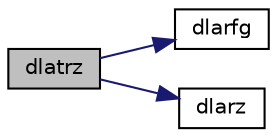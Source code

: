 digraph "dlatrz"
{
 // LATEX_PDF_SIZE
  edge [fontname="Helvetica",fontsize="10",labelfontname="Helvetica",labelfontsize="10"];
  node [fontname="Helvetica",fontsize="10",shape=record];
  rankdir="LR";
  Node1 [label="dlatrz",height=0.2,width=0.4,color="black", fillcolor="grey75", style="filled", fontcolor="black",tooltip="DLATRZ factors an upper trapezoidal matrix by means of orthogonal transformations."];
  Node1 -> Node2 [color="midnightblue",fontsize="10",style="solid",fontname="Helvetica"];
  Node2 [label="dlarfg",height=0.2,width=0.4,color="black", fillcolor="white", style="filled",URL="$dlarfg_8f.html#aabb59655e820b3551af27781bd716143",tooltip="DLARFG generates an elementary reflector (Householder matrix)."];
  Node1 -> Node3 [color="midnightblue",fontsize="10",style="solid",fontname="Helvetica"];
  Node3 [label="dlarz",height=0.2,width=0.4,color="black", fillcolor="white", style="filled",URL="$dlarz_8f.html#adc07a7be7661f02217c1c959682c2b2c",tooltip="DLARZ applies an elementary reflector (as returned by stzrzf) to a general matrix."];
}
